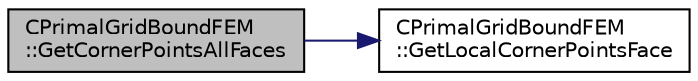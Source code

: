 digraph "CPrimalGridBoundFEM::GetCornerPointsAllFaces"
{
 // LATEX_PDF_SIZE
  edge [fontname="Helvetica",fontsize="10",labelfontname="Helvetica",labelfontsize="10"];
  node [fontname="Helvetica",fontsize="10",shape=record];
  rankdir="LR";
  Node1 [label="CPrimalGridBoundFEM\l::GetCornerPointsAllFaces",height=0.2,width=0.4,color="black", fillcolor="grey75", style="filled", fontcolor="black",tooltip="Get the corner points of this boundary element."];
  Node1 -> Node2 [color="midnightblue",fontsize="10",style="solid",fontname="Helvetica"];
  Node2 [label="CPrimalGridBoundFEM\l::GetLocalCornerPointsFace",height=0.2,width=0.4,color="black", fillcolor="white", style="filled",URL="$classCPrimalGridBoundFEM.html#a6db60d62164eefb18604babb4aec1d98",tooltip="Static member function to get the local the corner points of all the face of this element."];
}
